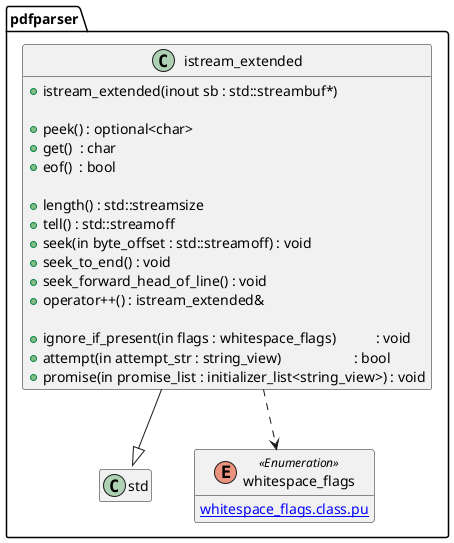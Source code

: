 @startuml ipdfstream
hide empty members
namespace pdfparser {
class istream_extended {
	+istream_extended(inout sb : std::streambuf*)

	+peek() : optional<char>
	+get()  : char
	+eof()  : bool

	+length() : std::streamsize
	+tell() : std::streamoff
	+seek(in byte_offset : std::streamoff) : void
	+seek_to_end() : void
	+seek_forward_head_of_line() : void
	+operator++() : istream_extended&

	+ignore_if_present(in flags : whitespace_flags)           : void
	+attempt(in attempt_str : string_view)                    : bool
	+promise(in promise_list : initializer_list<string_view>) : void
}
istream_extended --|> std::istream
istream_extended ..> whitespace_flags

enum whitespace_flags <<Enumeration>> {
	[[whitespace_flags.class.pu]]
}
}
@enduml
